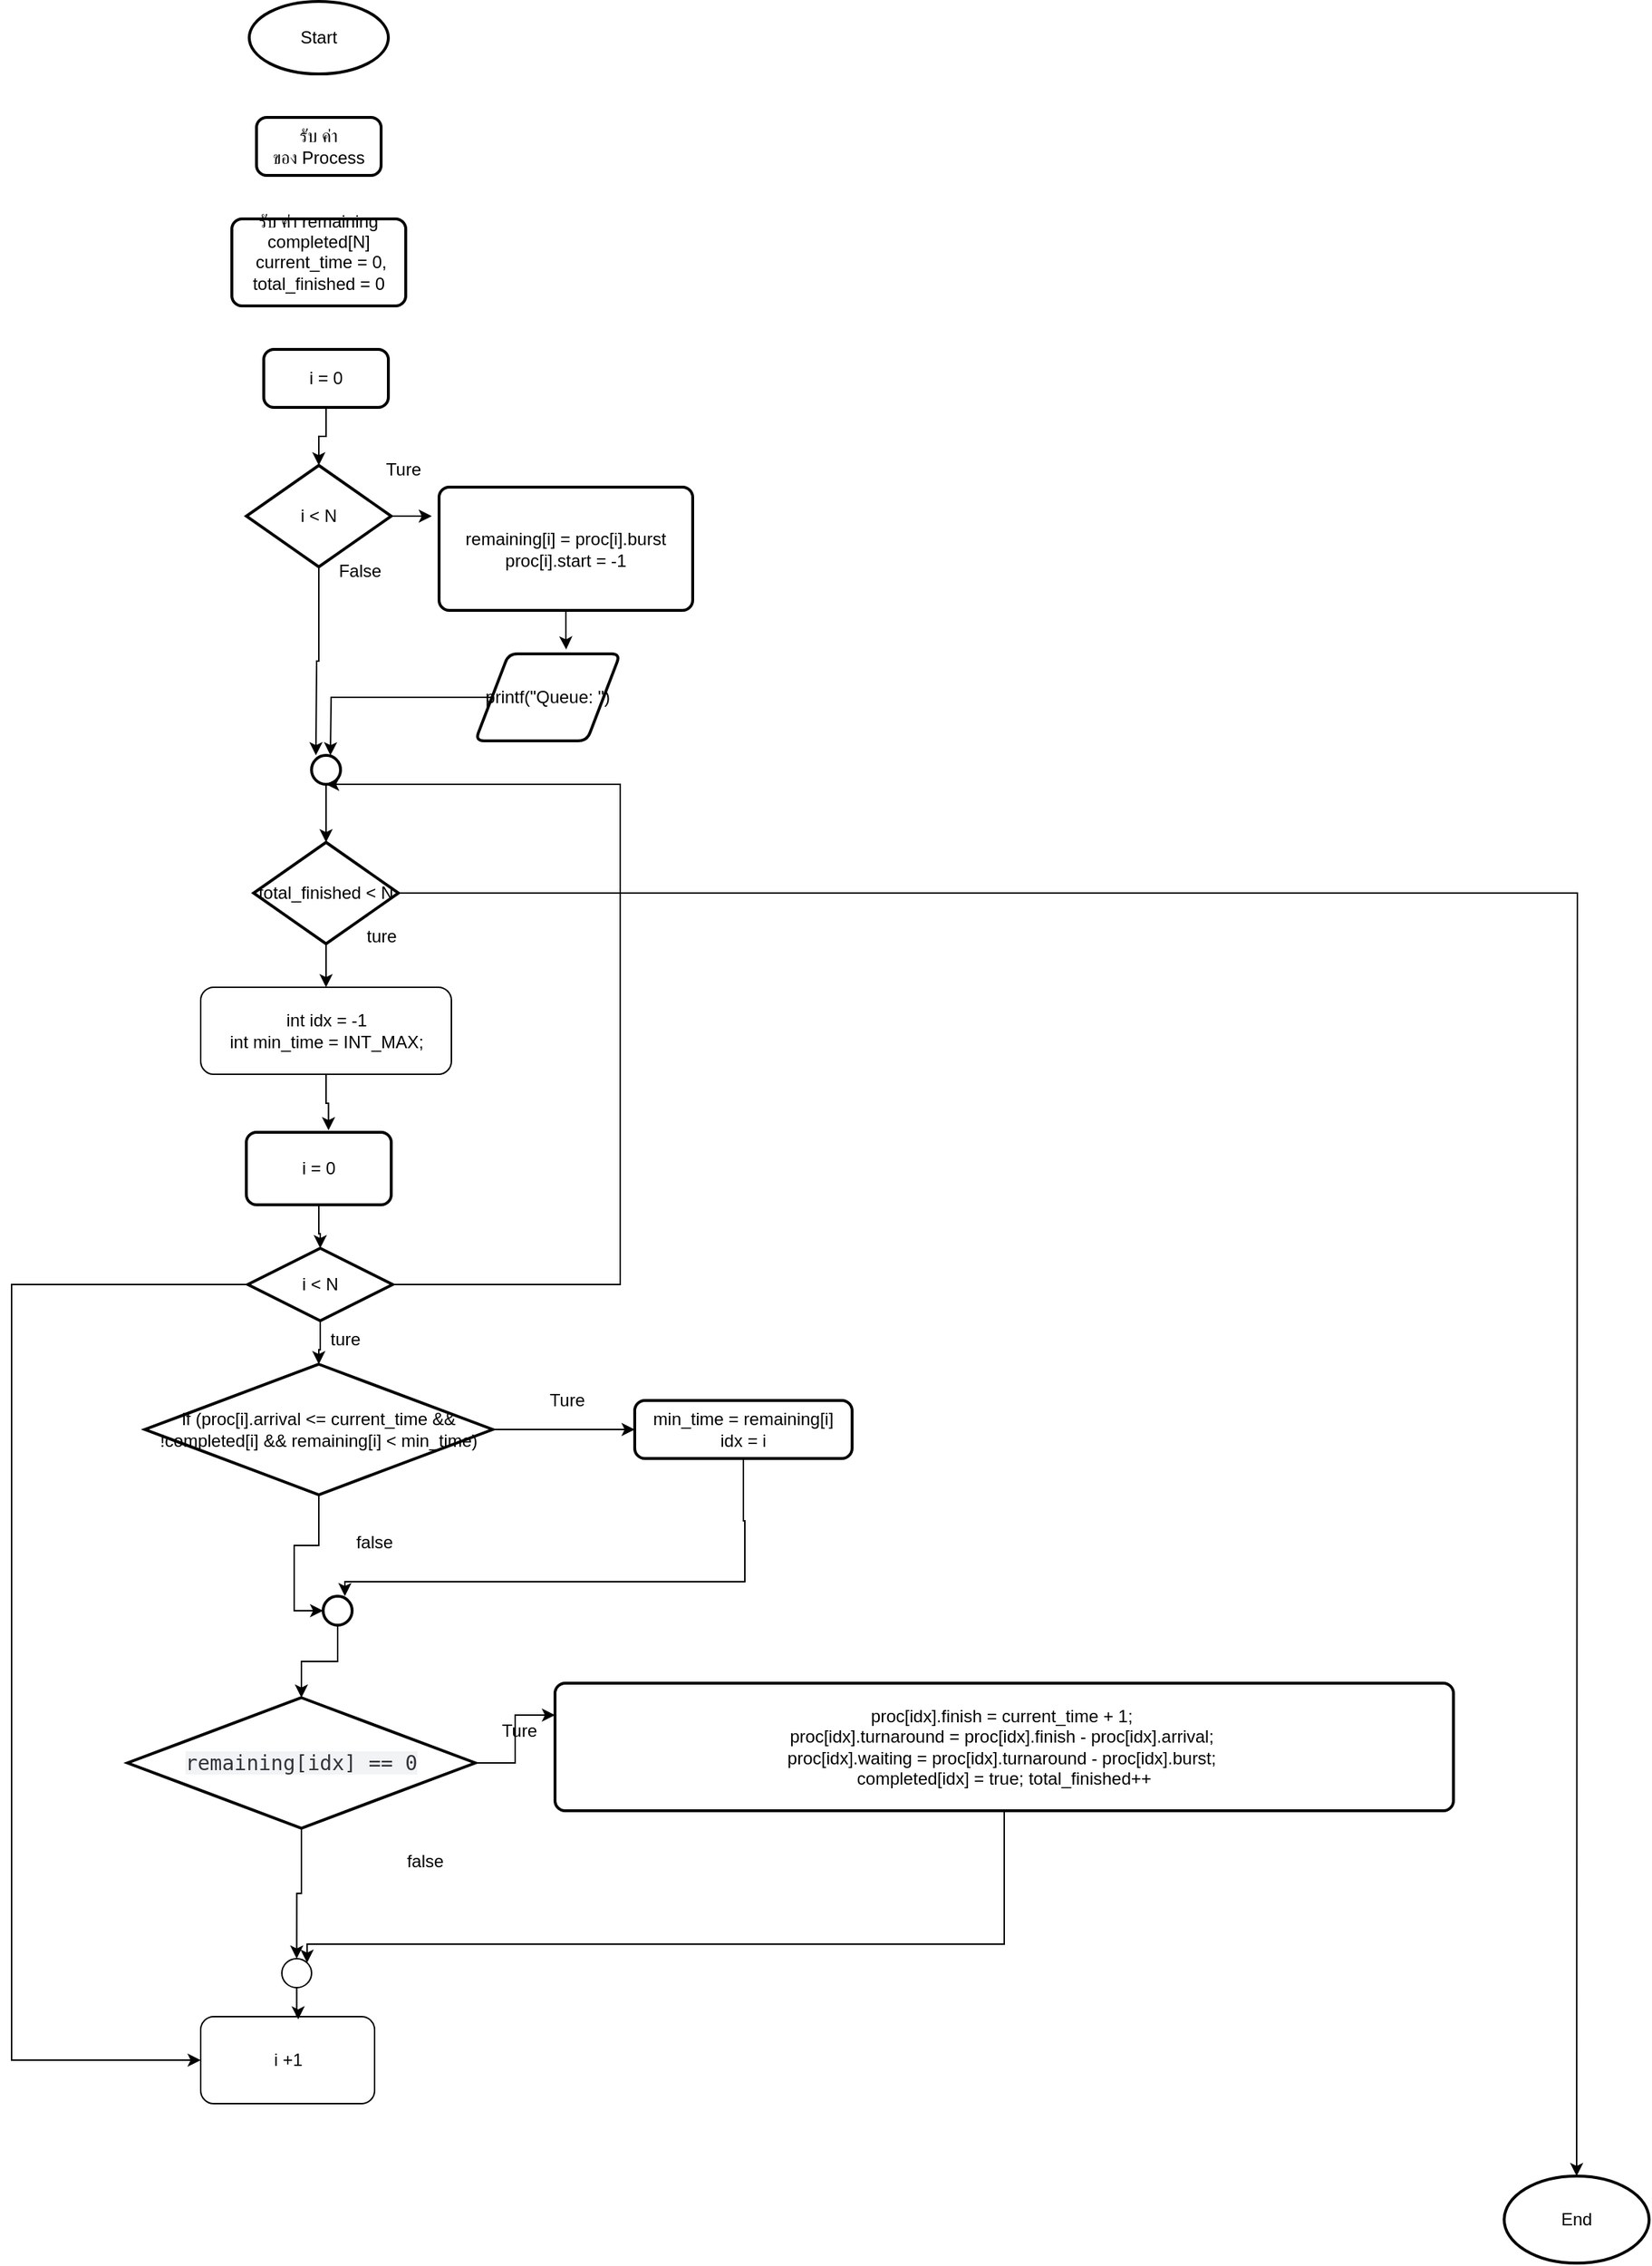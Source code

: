 <mxfile version="26.0.15">
  <diagram id="C5RBs43oDa-KdzZeNtuy" name="Page-1">
    <mxGraphModel dx="1831" dy="807" grid="1" gridSize="10" guides="1" tooltips="1" connect="1" arrows="1" fold="1" page="1" pageScale="1" pageWidth="827" pageHeight="1169" math="0" shadow="0">
      <root>
        <mxCell id="WIyWlLk6GJQsqaUBKTNV-0" />
        <mxCell id="WIyWlLk6GJQsqaUBKTNV-1" parent="WIyWlLk6GJQsqaUBKTNV-0" />
        <mxCell id="ImtSqPIHlffISOj9dpkc-0" value="Start" style="strokeWidth=2;html=1;shape=mxgraph.flowchart.start_1;whiteSpace=wrap;" vertex="1" parent="WIyWlLk6GJQsqaUBKTNV-1">
          <mxGeometry x="314" y="40" width="96" height="50" as="geometry" />
        </mxCell>
        <mxCell id="ImtSqPIHlffISOj9dpkc-1" value="รับ ค่า ของ&amp;nbsp;Process" style="rounded=1;whiteSpace=wrap;html=1;absoluteArcSize=1;arcSize=14;strokeWidth=2;" vertex="1" parent="WIyWlLk6GJQsqaUBKTNV-1">
          <mxGeometry x="319" y="120" width="86" height="40" as="geometry" />
        </mxCell>
        <mxCell id="ImtSqPIHlffISOj9dpkc-2" value="รับ ค่า remaining&lt;div&gt;completed[N]&lt;/div&gt;&lt;div&gt;&amp;nbsp;current_time = 0, total_finished = 0&lt;br&gt;&lt;div&gt;&lt;span style=&quot;color: rgba(0, 0, 0, 0); font-family: monospace; font-size: 0px; text-align: start; text-wrap-mode: nowrap;&quot;&gt;completed[N]%3CmxGraphModel%3E%3Croot%3E%3CmxCell%20id%3D%220%22%2F%3E%3CmxCell%20id%3D%221%22%20parent%3D%220%22%2F%3E%3CmxCell%20id%3D%222%22%20value%3D%22%E0%B8%A3%E0%B8%B1%E0%B8%9A%20%E0%B8%84%E0%B9%88%E0%B8%B2%20%E0%B8%82%E0%B8%AD%E0%B8%87%26amp%3Bnbsp%3BProcess%22%20style%3D%22rounded%3D1%3BwhiteSpace%3Dwrap%3Bhtml%3D1%3BabsoluteArcSize%3D1%3BarcSize%3D14%3BstrokeWidth%3D2%3B%22%20vertex%3D%221%22%20parent%3D%221%22%3E%3CmxGeometry%20x%3D%22319%22%20y%3D%22120%22%20width%3D%2286%22%20height%3D%2240%22%20as%3D%22geometry%22%2F%3E%3C%2FmxCell%3E%3C%2Froot%3E%3C%2FmxGraphModel%3Eint remaining[N];&lt;/span&gt;&lt;/div&gt;&lt;/div&gt;" style="rounded=1;whiteSpace=wrap;html=1;absoluteArcSize=1;arcSize=14;strokeWidth=2;" vertex="1" parent="WIyWlLk6GJQsqaUBKTNV-1">
          <mxGeometry x="302" y="190" width="120" height="60" as="geometry" />
        </mxCell>
        <mxCell id="ImtSqPIHlffISOj9dpkc-3" value="i = 0" style="rounded=1;whiteSpace=wrap;html=1;absoluteArcSize=1;arcSize=14;strokeWidth=2;" vertex="1" parent="WIyWlLk6GJQsqaUBKTNV-1">
          <mxGeometry x="324" y="280" width="86" height="40" as="geometry" />
        </mxCell>
        <mxCell id="ImtSqPIHlffISOj9dpkc-6" style="edgeStyle=orthogonalEdgeStyle;rounded=0;orthogonalLoop=1;jettySize=auto;html=1;" edge="1" parent="WIyWlLk6GJQsqaUBKTNV-1" source="ImtSqPIHlffISOj9dpkc-4">
          <mxGeometry relative="1" as="geometry">
            <mxPoint x="360" y="560" as="targetPoint" />
          </mxGeometry>
        </mxCell>
        <mxCell id="ImtSqPIHlffISOj9dpkc-7" style="edgeStyle=orthogonalEdgeStyle;rounded=0;orthogonalLoop=1;jettySize=auto;html=1;" edge="1" parent="WIyWlLk6GJQsqaUBKTNV-1" source="ImtSqPIHlffISOj9dpkc-4">
          <mxGeometry relative="1" as="geometry">
            <mxPoint x="440" y="395" as="targetPoint" />
          </mxGeometry>
        </mxCell>
        <mxCell id="ImtSqPIHlffISOj9dpkc-4" value="i &amp;lt; N" style="strokeWidth=2;html=1;shape=mxgraph.flowchart.decision;whiteSpace=wrap;" vertex="1" parent="WIyWlLk6GJQsqaUBKTNV-1">
          <mxGeometry x="312" y="360" width="100" height="70" as="geometry" />
        </mxCell>
        <mxCell id="ImtSqPIHlffISOj9dpkc-5" style="edgeStyle=orthogonalEdgeStyle;rounded=0;orthogonalLoop=1;jettySize=auto;html=1;entryX=0.5;entryY=0;entryDx=0;entryDy=0;entryPerimeter=0;" edge="1" parent="WIyWlLk6GJQsqaUBKTNV-1" source="ImtSqPIHlffISOj9dpkc-3" target="ImtSqPIHlffISOj9dpkc-4">
          <mxGeometry relative="1" as="geometry" />
        </mxCell>
        <mxCell id="ImtSqPIHlffISOj9dpkc-8" value="False" style="text;html=1;align=center;verticalAlign=middle;resizable=0;points=[];autosize=1;strokeColor=none;fillColor=none;" vertex="1" parent="WIyWlLk6GJQsqaUBKTNV-1">
          <mxGeometry x="365" y="418" width="50" height="30" as="geometry" />
        </mxCell>
        <mxCell id="ImtSqPIHlffISOj9dpkc-9" value="Ture" style="text;html=1;align=center;verticalAlign=middle;resizable=0;points=[];autosize=1;strokeColor=none;fillColor=none;" vertex="1" parent="WIyWlLk6GJQsqaUBKTNV-1">
          <mxGeometry x="395" y="348" width="50" height="30" as="geometry" />
        </mxCell>
        <mxCell id="ImtSqPIHlffISOj9dpkc-11" value="remaining[i] = proc[i].burst&lt;div&gt;proc[i].start = -1&lt;/div&gt;" style="rounded=1;whiteSpace=wrap;html=1;absoluteArcSize=1;arcSize=14;strokeWidth=2;" vertex="1" parent="WIyWlLk6GJQsqaUBKTNV-1">
          <mxGeometry x="445" y="375" width="175" height="85" as="geometry" />
        </mxCell>
        <mxCell id="ImtSqPIHlffISOj9dpkc-14" style="edgeStyle=orthogonalEdgeStyle;rounded=0;orthogonalLoop=1;jettySize=auto;html=1;" edge="1" parent="WIyWlLk6GJQsqaUBKTNV-1" source="ImtSqPIHlffISOj9dpkc-12">
          <mxGeometry relative="1" as="geometry">
            <mxPoint x="370" y="560" as="targetPoint" />
          </mxGeometry>
        </mxCell>
        <mxCell id="ImtSqPIHlffISOj9dpkc-12" value="printf(&quot;Queue: &quot;)" style="shape=parallelogram;html=1;strokeWidth=2;perimeter=parallelogramPerimeter;whiteSpace=wrap;rounded=1;arcSize=12;size=0.23;" vertex="1" parent="WIyWlLk6GJQsqaUBKTNV-1">
          <mxGeometry x="470" y="490" width="100" height="60" as="geometry" />
        </mxCell>
        <mxCell id="ImtSqPIHlffISOj9dpkc-13" style="edgeStyle=orthogonalEdgeStyle;rounded=0;orthogonalLoop=1;jettySize=auto;html=1;entryX=0.627;entryY=-0.05;entryDx=0;entryDy=0;entryPerimeter=0;" edge="1" parent="WIyWlLk6GJQsqaUBKTNV-1" source="ImtSqPIHlffISOj9dpkc-11" target="ImtSqPIHlffISOj9dpkc-12">
          <mxGeometry relative="1" as="geometry" />
        </mxCell>
        <mxCell id="ImtSqPIHlffISOj9dpkc-15" value="" style="strokeWidth=2;html=1;shape=mxgraph.flowchart.start_2;whiteSpace=wrap;" vertex="1" parent="WIyWlLk6GJQsqaUBKTNV-1">
          <mxGeometry x="357" y="560" width="20" height="20" as="geometry" />
        </mxCell>
        <mxCell id="ImtSqPIHlffISOj9dpkc-19" style="edgeStyle=orthogonalEdgeStyle;rounded=0;orthogonalLoop=1;jettySize=auto;html=1;entryX=0.5;entryY=0;entryDx=0;entryDy=0;" edge="1" parent="WIyWlLk6GJQsqaUBKTNV-1" source="ImtSqPIHlffISOj9dpkc-16" target="ImtSqPIHlffISOj9dpkc-18">
          <mxGeometry relative="1" as="geometry" />
        </mxCell>
        <mxCell id="ImtSqPIHlffISOj9dpkc-57" style="edgeStyle=orthogonalEdgeStyle;rounded=0;orthogonalLoop=1;jettySize=auto;html=1;" edge="1" parent="WIyWlLk6GJQsqaUBKTNV-1" source="ImtSqPIHlffISOj9dpkc-16">
          <mxGeometry relative="1" as="geometry">
            <mxPoint x="1230" y="1540" as="targetPoint" />
          </mxGeometry>
        </mxCell>
        <mxCell id="ImtSqPIHlffISOj9dpkc-16" value="total_finished &amp;lt; N" style="strokeWidth=2;html=1;shape=mxgraph.flowchart.decision;whiteSpace=wrap;" vertex="1" parent="WIyWlLk6GJQsqaUBKTNV-1">
          <mxGeometry x="317" y="620" width="100" height="70" as="geometry" />
        </mxCell>
        <mxCell id="ImtSqPIHlffISOj9dpkc-17" style="edgeStyle=orthogonalEdgeStyle;rounded=0;orthogonalLoop=1;jettySize=auto;html=1;entryX=0.5;entryY=0;entryDx=0;entryDy=0;entryPerimeter=0;" edge="1" parent="WIyWlLk6GJQsqaUBKTNV-1" source="ImtSqPIHlffISOj9dpkc-15" target="ImtSqPIHlffISOj9dpkc-16">
          <mxGeometry relative="1" as="geometry" />
        </mxCell>
        <mxCell id="ImtSqPIHlffISOj9dpkc-18" value="int idx = -1&lt;div&gt;int min_time = INT_MAX;&lt;/div&gt;" style="rounded=1;whiteSpace=wrap;html=1;" vertex="1" parent="WIyWlLk6GJQsqaUBKTNV-1">
          <mxGeometry x="280.5" y="720" width="173" height="60" as="geometry" />
        </mxCell>
        <mxCell id="ImtSqPIHlffISOj9dpkc-21" value="i = 0" style="rounded=1;whiteSpace=wrap;html=1;absoluteArcSize=1;arcSize=14;strokeWidth=2;" vertex="1" parent="WIyWlLk6GJQsqaUBKTNV-1">
          <mxGeometry x="312" y="820" width="100" height="50" as="geometry" />
        </mxCell>
        <mxCell id="ImtSqPIHlffISOj9dpkc-49" style="edgeStyle=orthogonalEdgeStyle;rounded=0;orthogonalLoop=1;jettySize=auto;html=1;entryX=0;entryY=0.5;entryDx=0;entryDy=0;" edge="1" parent="WIyWlLk6GJQsqaUBKTNV-1" source="ImtSqPIHlffISOj9dpkc-22" target="ImtSqPIHlffISOj9dpkc-41">
          <mxGeometry relative="1" as="geometry">
            <Array as="points">
              <mxPoint x="150" y="925" />
              <mxPoint x="150" y="1460" />
            </Array>
          </mxGeometry>
        </mxCell>
        <mxCell id="ImtSqPIHlffISOj9dpkc-22" value=" i &amp;lt; N" style="strokeWidth=2;html=1;shape=mxgraph.flowchart.decision;whiteSpace=wrap;" vertex="1" parent="WIyWlLk6GJQsqaUBKTNV-1">
          <mxGeometry x="313" y="900" width="100" height="50" as="geometry" />
        </mxCell>
        <mxCell id="ImtSqPIHlffISOj9dpkc-25" style="edgeStyle=orthogonalEdgeStyle;rounded=0;orthogonalLoop=1;jettySize=auto;html=1;" edge="1" parent="WIyWlLk6GJQsqaUBKTNV-1" source="ImtSqPIHlffISOj9dpkc-23">
          <mxGeometry relative="1" as="geometry">
            <mxPoint x="580.0" y="1025" as="targetPoint" />
          </mxGeometry>
        </mxCell>
        <mxCell id="ImtSqPIHlffISOj9dpkc-28" style="edgeStyle=orthogonalEdgeStyle;rounded=0;orthogonalLoop=1;jettySize=auto;html=1;entryX=0;entryY=0.5;entryDx=0;entryDy=0;entryPerimeter=0;" edge="1" parent="WIyWlLk6GJQsqaUBKTNV-1" source="ImtSqPIHlffISOj9dpkc-23" target="ImtSqPIHlffISOj9dpkc-31">
          <mxGeometry relative="1" as="geometry">
            <mxPoint x="362" y="1140" as="targetPoint" />
          </mxGeometry>
        </mxCell>
        <mxCell id="ImtSqPIHlffISOj9dpkc-23" value=" if (proc[i].arrival &amp;lt;= current_time &amp;amp;&amp;amp; !completed[i] &amp;amp;&amp;amp; remaining[i] &amp;lt; min_time)" style="strokeWidth=2;html=1;shape=mxgraph.flowchart.decision;whiteSpace=wrap;" vertex="1" parent="WIyWlLk6GJQsqaUBKTNV-1">
          <mxGeometry x="242" y="980" width="240" height="90" as="geometry" />
        </mxCell>
        <mxCell id="ImtSqPIHlffISOj9dpkc-24" value="Ture" style="text;html=1;align=center;verticalAlign=middle;resizable=0;points=[];autosize=1;strokeColor=none;fillColor=none;" vertex="1" parent="WIyWlLk6GJQsqaUBKTNV-1">
          <mxGeometry x="507.5" y="990" width="50" height="30" as="geometry" />
        </mxCell>
        <mxCell id="ImtSqPIHlffISOj9dpkc-30" style="edgeStyle=orthogonalEdgeStyle;rounded=0;orthogonalLoop=1;jettySize=auto;html=1;" edge="1" parent="WIyWlLk6GJQsqaUBKTNV-1" source="ImtSqPIHlffISOj9dpkc-26">
          <mxGeometry relative="1" as="geometry">
            <mxPoint x="380" y="1140" as="targetPoint" />
            <Array as="points">
              <mxPoint x="655" y="1088" />
              <mxPoint x="656" y="1088" />
              <mxPoint x="656" y="1130" />
            </Array>
          </mxGeometry>
        </mxCell>
        <mxCell id="ImtSqPIHlffISOj9dpkc-26" value="min_time = remaining[i]&lt;div&gt;idx = i&lt;/div&gt;" style="rounded=1;whiteSpace=wrap;html=1;absoluteArcSize=1;arcSize=14;strokeWidth=2;" vertex="1" parent="WIyWlLk6GJQsqaUBKTNV-1">
          <mxGeometry x="580" y="1005" width="150" height="40" as="geometry" />
        </mxCell>
        <mxCell id="ImtSqPIHlffISOj9dpkc-29" value="false" style="text;html=1;align=center;verticalAlign=middle;resizable=0;points=[];autosize=1;strokeColor=none;fillColor=none;" vertex="1" parent="WIyWlLk6GJQsqaUBKTNV-1">
          <mxGeometry x="375" y="1088" width="50" height="30" as="geometry" />
        </mxCell>
        <mxCell id="ImtSqPIHlffISOj9dpkc-34" value="" style="edgeStyle=orthogonalEdgeStyle;rounded=0;orthogonalLoop=1;jettySize=auto;html=1;" edge="1" parent="WIyWlLk6GJQsqaUBKTNV-1" source="ImtSqPIHlffISOj9dpkc-31" target="ImtSqPIHlffISOj9dpkc-33">
          <mxGeometry relative="1" as="geometry" />
        </mxCell>
        <mxCell id="ImtSqPIHlffISOj9dpkc-31" value="" style="strokeWidth=2;html=1;shape=mxgraph.flowchart.start_2;whiteSpace=wrap;" vertex="1" parent="WIyWlLk6GJQsqaUBKTNV-1">
          <mxGeometry x="365" y="1140" width="20" height="20" as="geometry" />
        </mxCell>
        <mxCell id="ImtSqPIHlffISOj9dpkc-39" style="edgeStyle=orthogonalEdgeStyle;rounded=0;orthogonalLoop=1;jettySize=auto;html=1;entryX=0;entryY=0.25;entryDx=0;entryDy=0;" edge="1" parent="WIyWlLk6GJQsqaUBKTNV-1" source="ImtSqPIHlffISOj9dpkc-33" target="ImtSqPIHlffISOj9dpkc-38">
          <mxGeometry relative="1" as="geometry" />
        </mxCell>
        <mxCell id="ImtSqPIHlffISOj9dpkc-47" style="edgeStyle=orthogonalEdgeStyle;rounded=0;orthogonalLoop=1;jettySize=auto;html=1;entryX=0.5;entryY=0;entryDx=0;entryDy=0;" edge="1" parent="WIyWlLk6GJQsqaUBKTNV-1" source="ImtSqPIHlffISOj9dpkc-33" target="ImtSqPIHlffISOj9dpkc-45">
          <mxGeometry relative="1" as="geometry" />
        </mxCell>
        <mxCell id="ImtSqPIHlffISOj9dpkc-33" value="&lt;span style=&quot;color: oklab(0.321 -0.0 -0.009); font-family: &amp;quot;gg mono&amp;quot;, &amp;quot;Source Code Pro&amp;quot;, Consolas, &amp;quot;Andale Mono WT&amp;quot;, &amp;quot;Andale Mono&amp;quot;, &amp;quot;Lucida Console&amp;quot;, &amp;quot;Lucida Sans Typewriter&amp;quot;, &amp;quot;DejaVu Sans Mono&amp;quot;, &amp;quot;Bitstream Vera Sans Mono&amp;quot;, &amp;quot;Liberation Mono&amp;quot;, &amp;quot;Nimbus Mono L&amp;quot;, Monaco, &amp;quot;Courier New&amp;quot;, Courier, monospace; font-size: 14px; text-align: start; white-space: pre; background-color: oklab(0.964 -0.0 -0.003);&quot;&gt;remaining[idx] == 0&lt;/span&gt;" style="strokeWidth=2;html=1;shape=mxgraph.flowchart.decision;whiteSpace=wrap;" vertex="1" parent="WIyWlLk6GJQsqaUBKTNV-1">
          <mxGeometry x="230" y="1210" width="240" height="90" as="geometry" />
        </mxCell>
        <mxCell id="ImtSqPIHlffISOj9dpkc-37" value="Ture" style="text;html=1;align=center;verticalAlign=middle;resizable=0;points=[];autosize=1;strokeColor=none;fillColor=none;" vertex="1" parent="WIyWlLk6GJQsqaUBKTNV-1">
          <mxGeometry x="475" y="1218" width="50" height="30" as="geometry" />
        </mxCell>
        <mxCell id="ImtSqPIHlffISOj9dpkc-43" style="edgeStyle=orthogonalEdgeStyle;rounded=0;orthogonalLoop=1;jettySize=auto;html=1;entryX=1;entryY=0;entryDx=0;entryDy=0;" edge="1" parent="WIyWlLk6GJQsqaUBKTNV-1" source="ImtSqPIHlffISOj9dpkc-38" target="ImtSqPIHlffISOj9dpkc-45">
          <mxGeometry relative="1" as="geometry">
            <mxPoint x="570.0" y="1340" as="targetPoint" />
            <Array as="points">
              <mxPoint x="835" y="1380" />
              <mxPoint x="354" y="1380" />
            </Array>
          </mxGeometry>
        </mxCell>
        <mxCell id="ImtSqPIHlffISOj9dpkc-38" value="proc[idx].finish = current_time + 1;&amp;nbsp;&lt;div&gt;proc[idx].turnaround = proc[idx].finish - proc[idx].arrival;&amp;nbsp;&lt;/div&gt;&lt;div&gt;proc[idx].waiting = proc[idx].turnaround - proc[idx].burst;&amp;nbsp;&lt;/div&gt;&lt;div&gt;completed[idx] = true; total_finished++&lt;/div&gt;" style="rounded=1;whiteSpace=wrap;html=1;absoluteArcSize=1;arcSize=14;strokeWidth=2;" vertex="1" parent="WIyWlLk6GJQsqaUBKTNV-1">
          <mxGeometry x="525" y="1200" width="620" height="88" as="geometry" />
        </mxCell>
        <mxCell id="ImtSqPIHlffISOj9dpkc-40" value="false" style="text;html=1;align=center;verticalAlign=middle;resizable=0;points=[];autosize=1;strokeColor=none;fillColor=none;" vertex="1" parent="WIyWlLk6GJQsqaUBKTNV-1">
          <mxGeometry x="410" y="1308" width="50" height="30" as="geometry" />
        </mxCell>
        <mxCell id="ImtSqPIHlffISOj9dpkc-41" value="i +1" style="rounded=1;whiteSpace=wrap;html=1;" vertex="1" parent="WIyWlLk6GJQsqaUBKTNV-1">
          <mxGeometry x="280.5" y="1430" width="120" height="60" as="geometry" />
        </mxCell>
        <mxCell id="ImtSqPIHlffISOj9dpkc-45" value="" style="ellipse;whiteSpace=wrap;html=1;rounded=1;" vertex="1" parent="WIyWlLk6GJQsqaUBKTNV-1">
          <mxGeometry x="336.5" y="1390" width="20.5" height="20" as="geometry" />
        </mxCell>
        <mxCell id="ImtSqPIHlffISOj9dpkc-48" style="edgeStyle=orthogonalEdgeStyle;rounded=0;orthogonalLoop=1;jettySize=auto;html=1;entryX=0.561;entryY=0.032;entryDx=0;entryDy=0;entryPerimeter=0;" edge="1" parent="WIyWlLk6GJQsqaUBKTNV-1" source="ImtSqPIHlffISOj9dpkc-45" target="ImtSqPIHlffISOj9dpkc-41">
          <mxGeometry relative="1" as="geometry" />
        </mxCell>
        <mxCell id="ImtSqPIHlffISOj9dpkc-50" style="edgeStyle=orthogonalEdgeStyle;rounded=0;orthogonalLoop=1;jettySize=auto;html=1;entryX=0.567;entryY=-0.028;entryDx=0;entryDy=0;entryPerimeter=0;" edge="1" parent="WIyWlLk6GJQsqaUBKTNV-1" source="ImtSqPIHlffISOj9dpkc-18" target="ImtSqPIHlffISOj9dpkc-21">
          <mxGeometry relative="1" as="geometry" />
        </mxCell>
        <mxCell id="ImtSqPIHlffISOj9dpkc-51" style="edgeStyle=orthogonalEdgeStyle;rounded=0;orthogonalLoop=1;jettySize=auto;html=1;entryX=0.5;entryY=0;entryDx=0;entryDy=0;entryPerimeter=0;" edge="1" parent="WIyWlLk6GJQsqaUBKTNV-1" source="ImtSqPIHlffISOj9dpkc-21" target="ImtSqPIHlffISOj9dpkc-22">
          <mxGeometry relative="1" as="geometry" />
        </mxCell>
        <mxCell id="ImtSqPIHlffISOj9dpkc-52" style="edgeStyle=orthogonalEdgeStyle;rounded=0;orthogonalLoop=1;jettySize=auto;html=1;entryX=0.5;entryY=0;entryDx=0;entryDy=0;entryPerimeter=0;" edge="1" parent="WIyWlLk6GJQsqaUBKTNV-1" source="ImtSqPIHlffISOj9dpkc-22" target="ImtSqPIHlffISOj9dpkc-23">
          <mxGeometry relative="1" as="geometry" />
        </mxCell>
        <mxCell id="ImtSqPIHlffISOj9dpkc-54" value="ture" style="text;html=1;align=center;verticalAlign=middle;resizable=0;points=[];autosize=1;strokeColor=none;fillColor=none;" vertex="1" parent="WIyWlLk6GJQsqaUBKTNV-1">
          <mxGeometry x="360" y="948" width="40" height="30" as="geometry" />
        </mxCell>
        <mxCell id="ImtSqPIHlffISOj9dpkc-55" style="edgeStyle=orthogonalEdgeStyle;rounded=0;orthogonalLoop=1;jettySize=auto;html=1;entryX=0.5;entryY=1;entryDx=0;entryDy=0;entryPerimeter=0;" edge="1" parent="WIyWlLk6GJQsqaUBKTNV-1" source="ImtSqPIHlffISOj9dpkc-22" target="ImtSqPIHlffISOj9dpkc-15">
          <mxGeometry relative="1" as="geometry">
            <Array as="points">
              <mxPoint x="570" y="925" />
              <mxPoint x="570" y="580" />
            </Array>
          </mxGeometry>
        </mxCell>
        <mxCell id="ImtSqPIHlffISOj9dpkc-56" value="ture" style="text;html=1;align=center;verticalAlign=middle;resizable=0;points=[];autosize=1;strokeColor=none;fillColor=none;" vertex="1" parent="WIyWlLk6GJQsqaUBKTNV-1">
          <mxGeometry x="385" y="670" width="40" height="30" as="geometry" />
        </mxCell>
        <mxCell id="ImtSqPIHlffISOj9dpkc-58" value="End" style="strokeWidth=2;html=1;shape=mxgraph.flowchart.start_1;whiteSpace=wrap;" vertex="1" parent="WIyWlLk6GJQsqaUBKTNV-1">
          <mxGeometry x="1180" y="1540" width="100" height="60" as="geometry" />
        </mxCell>
      </root>
    </mxGraphModel>
  </diagram>
</mxfile>
